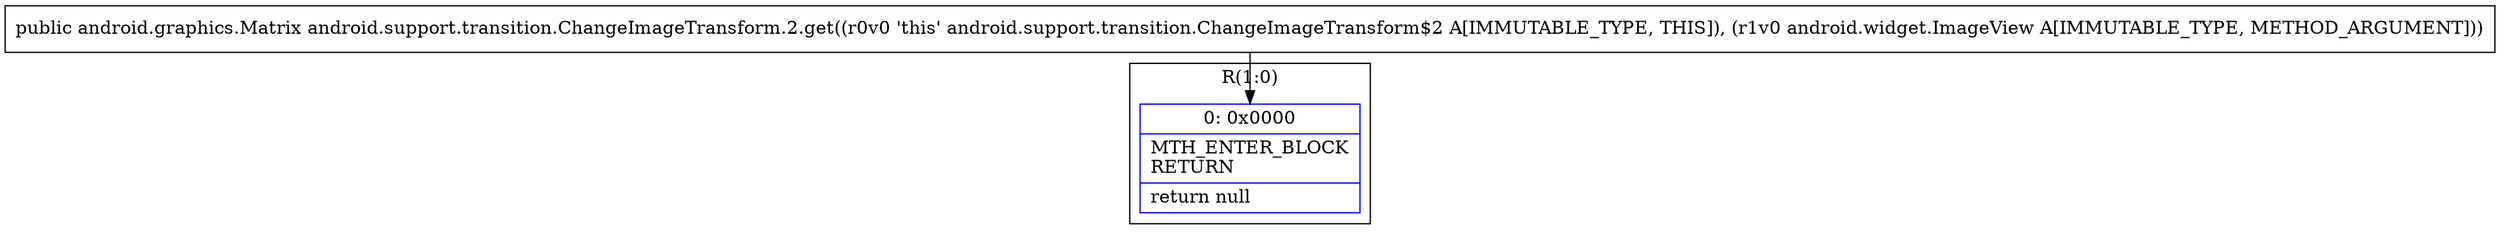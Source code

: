 digraph "CFG forandroid.support.transition.ChangeImageTransform.2.get(Landroid\/widget\/ImageView;)Landroid\/graphics\/Matrix;" {
subgraph cluster_Region_1715067466 {
label = "R(1:0)";
node [shape=record,color=blue];
Node_0 [shape=record,label="{0\:\ 0x0000|MTH_ENTER_BLOCK\lRETURN\l|return null\l}"];
}
MethodNode[shape=record,label="{public android.graphics.Matrix android.support.transition.ChangeImageTransform.2.get((r0v0 'this' android.support.transition.ChangeImageTransform$2 A[IMMUTABLE_TYPE, THIS]), (r1v0 android.widget.ImageView A[IMMUTABLE_TYPE, METHOD_ARGUMENT])) }"];
MethodNode -> Node_0;
}

